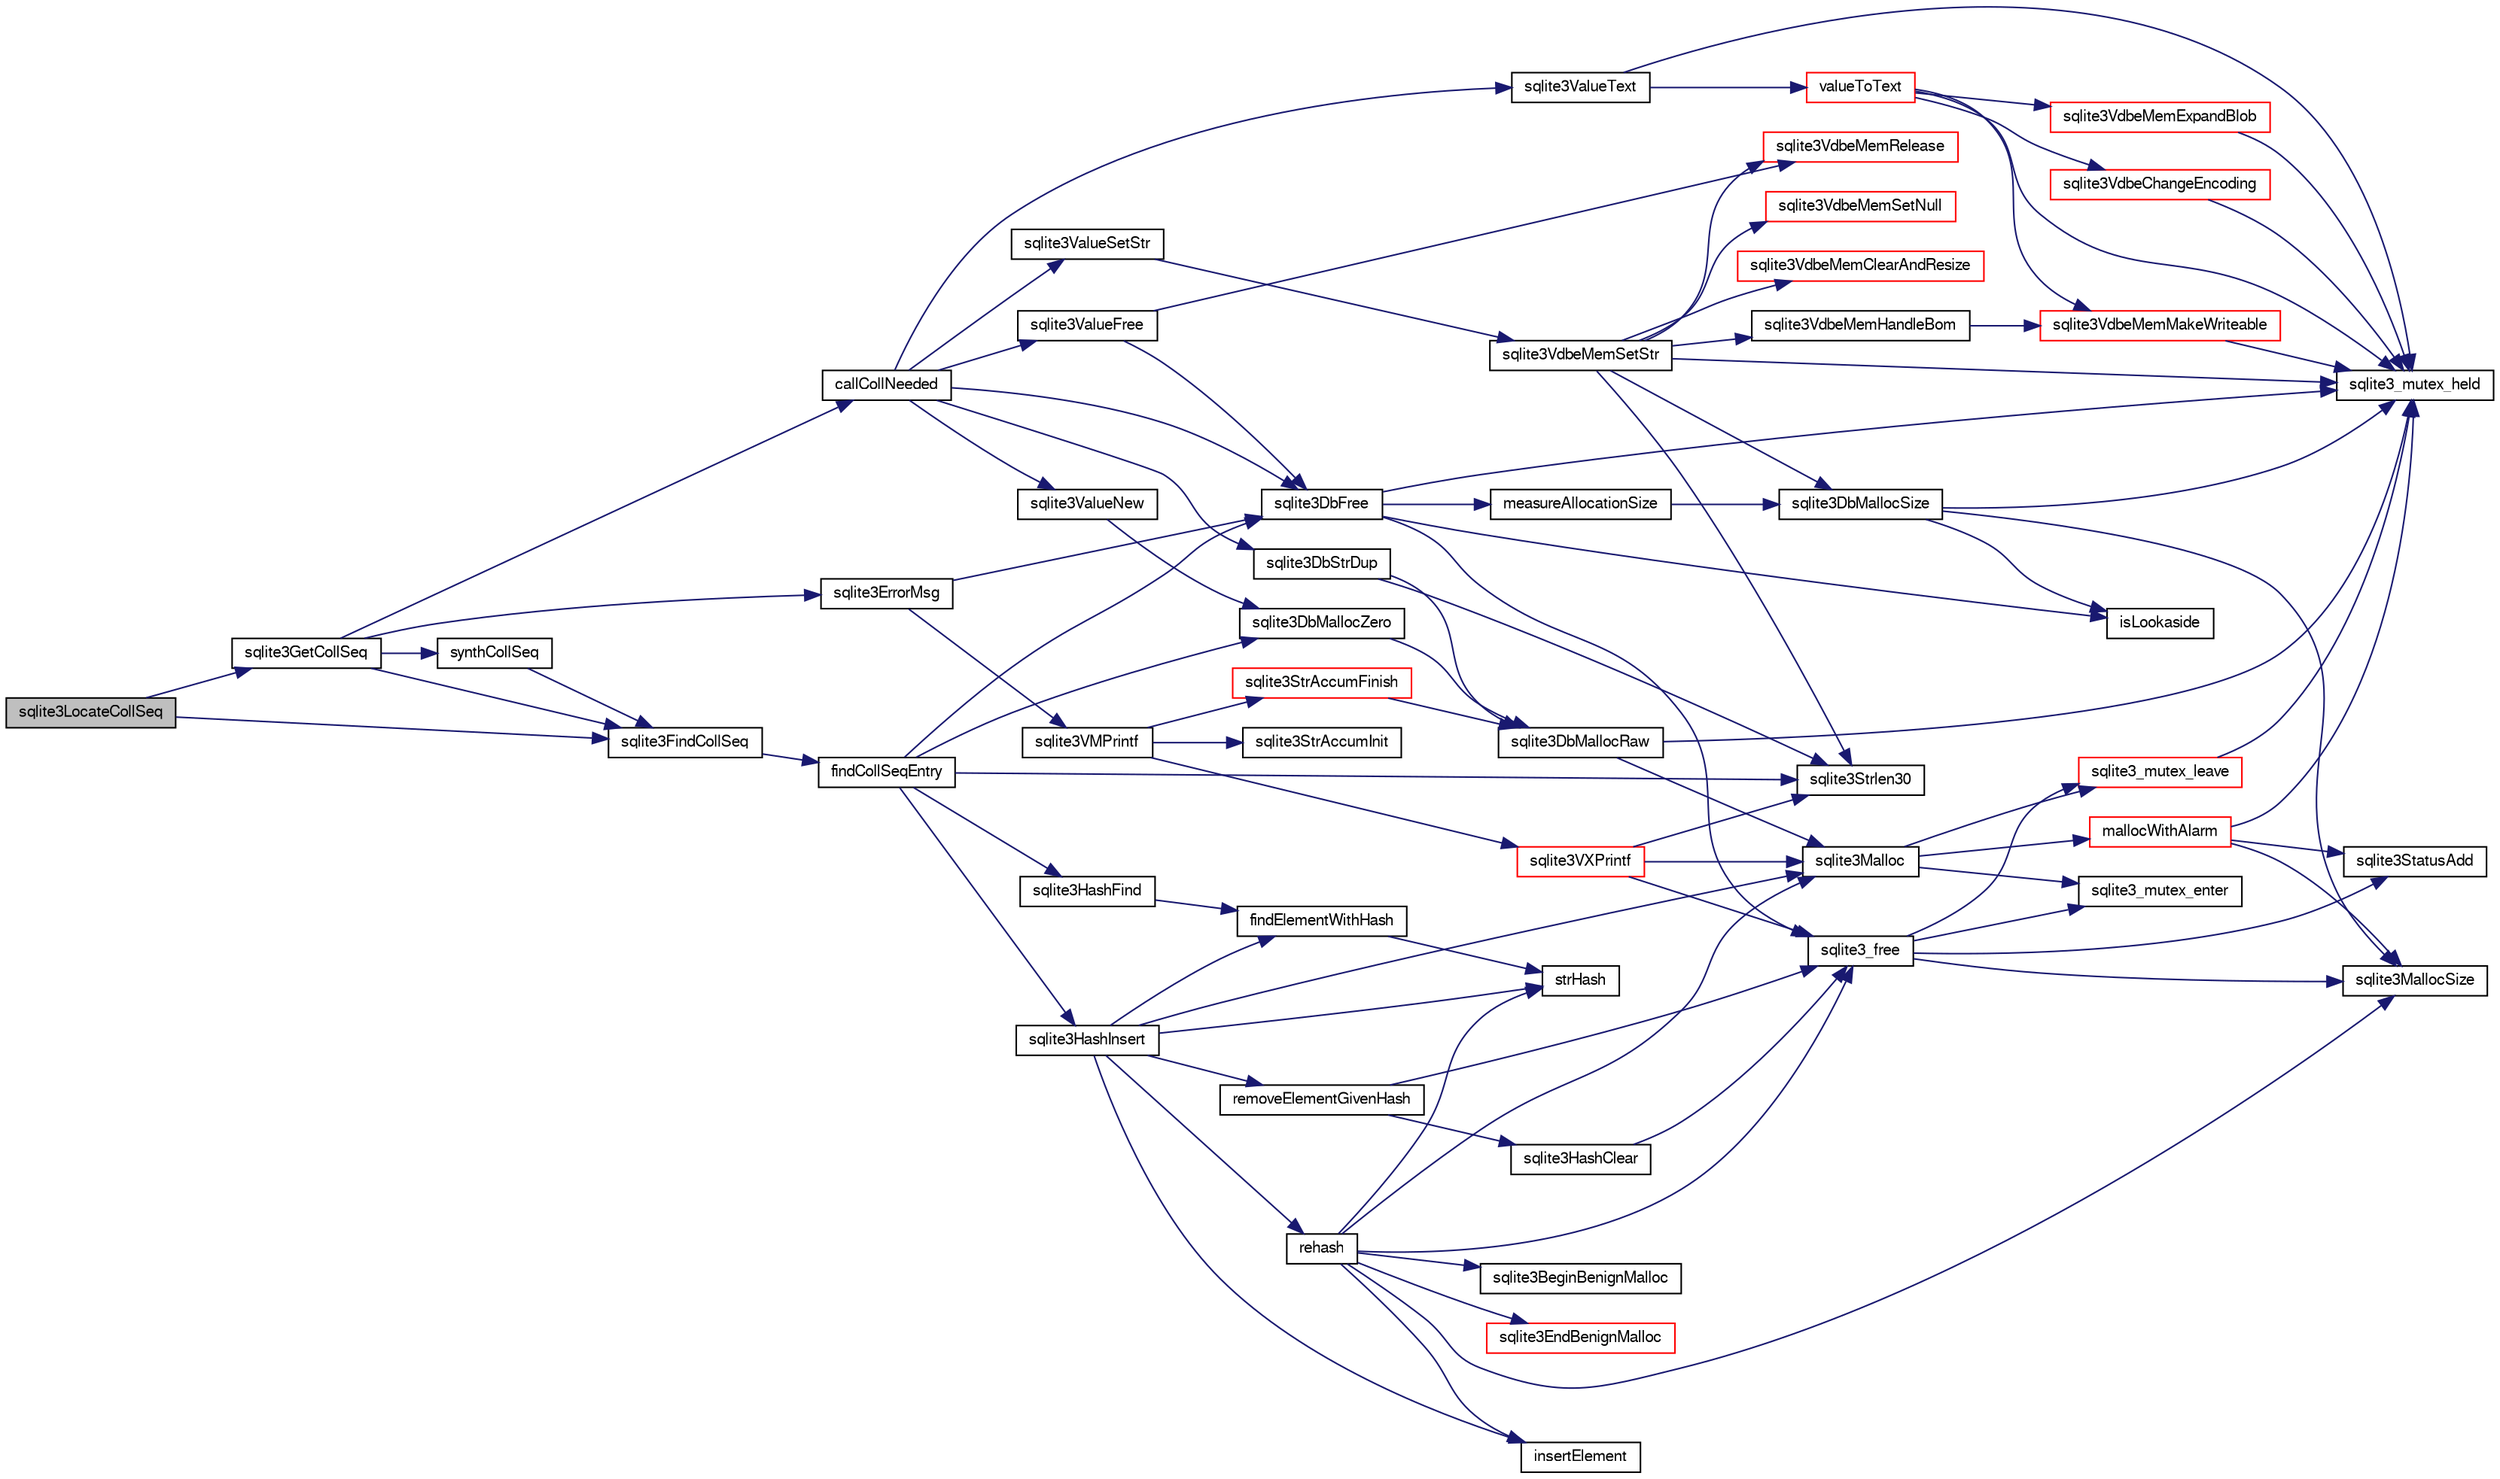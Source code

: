 digraph "sqlite3LocateCollSeq"
{
  edge [fontname="FreeSans",fontsize="10",labelfontname="FreeSans",labelfontsize="10"];
  node [fontname="FreeSans",fontsize="10",shape=record];
  rankdir="LR";
  Node576988 [label="sqlite3LocateCollSeq",height=0.2,width=0.4,color="black", fillcolor="grey75", style="filled", fontcolor="black"];
  Node576988 -> Node576989 [color="midnightblue",fontsize="10",style="solid",fontname="FreeSans"];
  Node576989 [label="sqlite3FindCollSeq",height=0.2,width=0.4,color="black", fillcolor="white", style="filled",URL="$sqlite3_8c.html#ac4f91d39f24a6435de12698fdb16bc14"];
  Node576989 -> Node576990 [color="midnightblue",fontsize="10",style="solid",fontname="FreeSans"];
  Node576990 [label="findCollSeqEntry",height=0.2,width=0.4,color="black", fillcolor="white", style="filled",URL="$sqlite3_8c.html#aaf9ae07c81dca508e137b5880e94aa98"];
  Node576990 -> Node576991 [color="midnightblue",fontsize="10",style="solid",fontname="FreeSans"];
  Node576991 [label="sqlite3HashFind",height=0.2,width=0.4,color="black", fillcolor="white", style="filled",URL="$sqlite3_8c.html#a8ca124229470a66b4c9c141ded48e2aa"];
  Node576991 -> Node576992 [color="midnightblue",fontsize="10",style="solid",fontname="FreeSans"];
  Node576992 [label="findElementWithHash",height=0.2,width=0.4,color="black", fillcolor="white", style="filled",URL="$sqlite3_8c.html#a75c0f574fa5d51702434c6e980d57d7f"];
  Node576992 -> Node576993 [color="midnightblue",fontsize="10",style="solid",fontname="FreeSans"];
  Node576993 [label="strHash",height=0.2,width=0.4,color="black", fillcolor="white", style="filled",URL="$sqlite3_8c.html#ad7193605dadc27cf291d54e15bdd011d"];
  Node576990 -> Node576994 [color="midnightblue",fontsize="10",style="solid",fontname="FreeSans"];
  Node576994 [label="sqlite3Strlen30",height=0.2,width=0.4,color="black", fillcolor="white", style="filled",URL="$sqlite3_8c.html#a3dcd80ba41f1a308193dee74857b62a7"];
  Node576990 -> Node576995 [color="midnightblue",fontsize="10",style="solid",fontname="FreeSans"];
  Node576995 [label="sqlite3DbMallocZero",height=0.2,width=0.4,color="black", fillcolor="white", style="filled",URL="$sqlite3_8c.html#a49cfebac9d6067a03442c92af73f33e4"];
  Node576995 -> Node576996 [color="midnightblue",fontsize="10",style="solid",fontname="FreeSans"];
  Node576996 [label="sqlite3DbMallocRaw",height=0.2,width=0.4,color="black", fillcolor="white", style="filled",URL="$sqlite3_8c.html#abbe8be0cf7175e11ddc3e2218fad924e"];
  Node576996 -> Node576997 [color="midnightblue",fontsize="10",style="solid",fontname="FreeSans"];
  Node576997 [label="sqlite3_mutex_held",height=0.2,width=0.4,color="black", fillcolor="white", style="filled",URL="$sqlite3_8c.html#acf77da68932b6bc163c5e68547ecc3e7"];
  Node576996 -> Node576998 [color="midnightblue",fontsize="10",style="solid",fontname="FreeSans"];
  Node576998 [label="sqlite3Malloc",height=0.2,width=0.4,color="black", fillcolor="white", style="filled",URL="$sqlite3_8c.html#a361a2eaa846b1885f123abe46f5d8b2b"];
  Node576998 -> Node576999 [color="midnightblue",fontsize="10",style="solid",fontname="FreeSans"];
  Node576999 [label="sqlite3_mutex_enter",height=0.2,width=0.4,color="black", fillcolor="white", style="filled",URL="$sqlite3_8c.html#a1c12cde690bd89f104de5cbad12a6bf5"];
  Node576998 -> Node577000 [color="midnightblue",fontsize="10",style="solid",fontname="FreeSans"];
  Node577000 [label="mallocWithAlarm",height=0.2,width=0.4,color="red", fillcolor="white", style="filled",URL="$sqlite3_8c.html#ab070d5cf8e48ec8a6a43cf025d48598b"];
  Node577000 -> Node576997 [color="midnightblue",fontsize="10",style="solid",fontname="FreeSans"];
  Node577000 -> Node577006 [color="midnightblue",fontsize="10",style="solid",fontname="FreeSans"];
  Node577006 [label="sqlite3MallocSize",height=0.2,width=0.4,color="black", fillcolor="white", style="filled",URL="$sqlite3_8c.html#acf5d2a5f35270bafb050bd2def576955"];
  Node577000 -> Node577007 [color="midnightblue",fontsize="10",style="solid",fontname="FreeSans"];
  Node577007 [label="sqlite3StatusAdd",height=0.2,width=0.4,color="black", fillcolor="white", style="filled",URL="$sqlite3_8c.html#afa029f93586aeab4cc85360905dae9cd"];
  Node576998 -> Node577004 [color="midnightblue",fontsize="10",style="solid",fontname="FreeSans"];
  Node577004 [label="sqlite3_mutex_leave",height=0.2,width=0.4,color="red", fillcolor="white", style="filled",URL="$sqlite3_8c.html#a5838d235601dbd3c1fa993555c6bcc93"];
  Node577004 -> Node576997 [color="midnightblue",fontsize="10",style="solid",fontname="FreeSans"];
  Node576990 -> Node577008 [color="midnightblue",fontsize="10",style="solid",fontname="FreeSans"];
  Node577008 [label="sqlite3HashInsert",height=0.2,width=0.4,color="black", fillcolor="white", style="filled",URL="$sqlite3_8c.html#aebbc6c13b3c139d5f3463938f441da3d"];
  Node577008 -> Node576992 [color="midnightblue",fontsize="10",style="solid",fontname="FreeSans"];
  Node577008 -> Node577009 [color="midnightblue",fontsize="10",style="solid",fontname="FreeSans"];
  Node577009 [label="removeElementGivenHash",height=0.2,width=0.4,color="black", fillcolor="white", style="filled",URL="$sqlite3_8c.html#a97ff4ac3846af0f8caf5426adfa2808a"];
  Node577009 -> Node577010 [color="midnightblue",fontsize="10",style="solid",fontname="FreeSans"];
  Node577010 [label="sqlite3_free",height=0.2,width=0.4,color="black", fillcolor="white", style="filled",URL="$sqlite3_8c.html#a6552349e36a8a691af5487999ab09519"];
  Node577010 -> Node576999 [color="midnightblue",fontsize="10",style="solid",fontname="FreeSans"];
  Node577010 -> Node577007 [color="midnightblue",fontsize="10",style="solid",fontname="FreeSans"];
  Node577010 -> Node577006 [color="midnightblue",fontsize="10",style="solid",fontname="FreeSans"];
  Node577010 -> Node577004 [color="midnightblue",fontsize="10",style="solid",fontname="FreeSans"];
  Node577009 -> Node577011 [color="midnightblue",fontsize="10",style="solid",fontname="FreeSans"];
  Node577011 [label="sqlite3HashClear",height=0.2,width=0.4,color="black", fillcolor="white", style="filled",URL="$sqlite3_8c.html#acc7a2dfa6603c59af14b3792fe463c73"];
  Node577011 -> Node577010 [color="midnightblue",fontsize="10",style="solid",fontname="FreeSans"];
  Node577008 -> Node576998 [color="midnightblue",fontsize="10",style="solid",fontname="FreeSans"];
  Node577008 -> Node577012 [color="midnightblue",fontsize="10",style="solid",fontname="FreeSans"];
  Node577012 [label="rehash",height=0.2,width=0.4,color="black", fillcolor="white", style="filled",URL="$sqlite3_8c.html#a4851529638f6c7af16239ee6e2dcc628"];
  Node577012 -> Node577013 [color="midnightblue",fontsize="10",style="solid",fontname="FreeSans"];
  Node577013 [label="sqlite3BeginBenignMalloc",height=0.2,width=0.4,color="black", fillcolor="white", style="filled",URL="$sqlite3_8c.html#a3344c0e2b1b6df701a1cb326602fac14"];
  Node577012 -> Node576998 [color="midnightblue",fontsize="10",style="solid",fontname="FreeSans"];
  Node577012 -> Node577014 [color="midnightblue",fontsize="10",style="solid",fontname="FreeSans"];
  Node577014 [label="sqlite3EndBenignMalloc",height=0.2,width=0.4,color="red", fillcolor="white", style="filled",URL="$sqlite3_8c.html#a4582127cc64d483dc66c7acf9d8d8fbb"];
  Node577012 -> Node577010 [color="midnightblue",fontsize="10",style="solid",fontname="FreeSans"];
  Node577012 -> Node577006 [color="midnightblue",fontsize="10",style="solid",fontname="FreeSans"];
  Node577012 -> Node576993 [color="midnightblue",fontsize="10",style="solid",fontname="FreeSans"];
  Node577012 -> Node577280 [color="midnightblue",fontsize="10",style="solid",fontname="FreeSans"];
  Node577280 [label="insertElement",height=0.2,width=0.4,color="black", fillcolor="white", style="filled",URL="$sqlite3_8c.html#a011f717fc5c46f03d78bf81b6714e0ee"];
  Node577008 -> Node576993 [color="midnightblue",fontsize="10",style="solid",fontname="FreeSans"];
  Node577008 -> Node577280 [color="midnightblue",fontsize="10",style="solid",fontname="FreeSans"];
  Node576990 -> Node577025 [color="midnightblue",fontsize="10",style="solid",fontname="FreeSans"];
  Node577025 [label="sqlite3DbFree",height=0.2,width=0.4,color="black", fillcolor="white", style="filled",URL="$sqlite3_8c.html#ac70ab821a6607b4a1b909582dc37a069"];
  Node577025 -> Node576997 [color="midnightblue",fontsize="10",style="solid",fontname="FreeSans"];
  Node577025 -> Node577026 [color="midnightblue",fontsize="10",style="solid",fontname="FreeSans"];
  Node577026 [label="measureAllocationSize",height=0.2,width=0.4,color="black", fillcolor="white", style="filled",URL="$sqlite3_8c.html#a45731e644a22fdb756e2b6337224217a"];
  Node577026 -> Node577027 [color="midnightblue",fontsize="10",style="solid",fontname="FreeSans"];
  Node577027 [label="sqlite3DbMallocSize",height=0.2,width=0.4,color="black", fillcolor="white", style="filled",URL="$sqlite3_8c.html#aa397e5a8a03495203a0767abf0a71f86"];
  Node577027 -> Node577006 [color="midnightblue",fontsize="10",style="solid",fontname="FreeSans"];
  Node577027 -> Node576997 [color="midnightblue",fontsize="10",style="solid",fontname="FreeSans"];
  Node577027 -> Node577028 [color="midnightblue",fontsize="10",style="solid",fontname="FreeSans"];
  Node577028 [label="isLookaside",height=0.2,width=0.4,color="black", fillcolor="white", style="filled",URL="$sqlite3_8c.html#a770fa05ff9717b75e16f4d968a77b897"];
  Node577025 -> Node577028 [color="midnightblue",fontsize="10",style="solid",fontname="FreeSans"];
  Node577025 -> Node577010 [color="midnightblue",fontsize="10",style="solid",fontname="FreeSans"];
  Node576988 -> Node577281 [color="midnightblue",fontsize="10",style="solid",fontname="FreeSans"];
  Node577281 [label="sqlite3GetCollSeq",height=0.2,width=0.4,color="black", fillcolor="white", style="filled",URL="$sqlite3_8c.html#a4ed2e10e20f9616894d068c6c73c3134"];
  Node577281 -> Node576989 [color="midnightblue",fontsize="10",style="solid",fontname="FreeSans"];
  Node577281 -> Node577282 [color="midnightblue",fontsize="10",style="solid",fontname="FreeSans"];
  Node577282 [label="callCollNeeded",height=0.2,width=0.4,color="black", fillcolor="white", style="filled",URL="$sqlite3_8c.html#a4b69d70c8956d161ab4ec05d87ae1054"];
  Node577282 -> Node577283 [color="midnightblue",fontsize="10",style="solid",fontname="FreeSans"];
  Node577283 [label="sqlite3DbStrDup",height=0.2,width=0.4,color="black", fillcolor="white", style="filled",URL="$sqlite3_8c.html#a0ec4772ee6de7316ecd1e6cabb1beeef"];
  Node577283 -> Node576994 [color="midnightblue",fontsize="10",style="solid",fontname="FreeSans"];
  Node577283 -> Node576996 [color="midnightblue",fontsize="10",style="solid",fontname="FreeSans"];
  Node577282 -> Node577025 [color="midnightblue",fontsize="10",style="solid",fontname="FreeSans"];
  Node577282 -> Node577284 [color="midnightblue",fontsize="10",style="solid",fontname="FreeSans"];
  Node577284 [label="sqlite3ValueNew",height=0.2,width=0.4,color="black", fillcolor="white", style="filled",URL="$sqlite3_8c.html#ad40a378778daff2d574bec905e35828b"];
  Node577284 -> Node576995 [color="midnightblue",fontsize="10",style="solid",fontname="FreeSans"];
  Node577282 -> Node577285 [color="midnightblue",fontsize="10",style="solid",fontname="FreeSans"];
  Node577285 [label="sqlite3ValueSetStr",height=0.2,width=0.4,color="black", fillcolor="white", style="filled",URL="$sqlite3_8c.html#a1fd40749f47941ee97ff6d798e2bc67e"];
  Node577285 -> Node577117 [color="midnightblue",fontsize="10",style="solid",fontname="FreeSans"];
  Node577117 [label="sqlite3VdbeMemSetStr",height=0.2,width=0.4,color="black", fillcolor="white", style="filled",URL="$sqlite3_8c.html#a9697bec7c3b512483638ea3646191d7d"];
  Node577117 -> Node576997 [color="midnightblue",fontsize="10",style="solid",fontname="FreeSans"];
  Node577117 -> Node577096 [color="midnightblue",fontsize="10",style="solid",fontname="FreeSans"];
  Node577096 [label="sqlite3VdbeMemSetNull",height=0.2,width=0.4,color="red", fillcolor="white", style="filled",URL="$sqlite3_8c.html#ae01092c23aebaf8a3ebdf3954609b410"];
  Node577117 -> Node576994 [color="midnightblue",fontsize="10",style="solid",fontname="FreeSans"];
  Node577117 -> Node577108 [color="midnightblue",fontsize="10",style="solid",fontname="FreeSans"];
  Node577108 [label="sqlite3VdbeMemClearAndResize",height=0.2,width=0.4,color="red", fillcolor="white", style="filled",URL="$sqlite3_8c.html#add082be4aa46084ecdf023cfac898231"];
  Node577117 -> Node577103 [color="midnightblue",fontsize="10",style="solid",fontname="FreeSans"];
  Node577103 [label="sqlite3VdbeMemRelease",height=0.2,width=0.4,color="red", fillcolor="white", style="filled",URL="$sqlite3_8c.html#a90606361dbeba88159fd6ff03fcc10cc"];
  Node577117 -> Node577027 [color="midnightblue",fontsize="10",style="solid",fontname="FreeSans"];
  Node577117 -> Node577118 [color="midnightblue",fontsize="10",style="solid",fontname="FreeSans"];
  Node577118 [label="sqlite3VdbeMemHandleBom",height=0.2,width=0.4,color="black", fillcolor="white", style="filled",URL="$sqlite3_8c.html#a8ac47607e6893715d335a0f6f4b58e3e"];
  Node577118 -> Node577102 [color="midnightblue",fontsize="10",style="solid",fontname="FreeSans"];
  Node577102 [label="sqlite3VdbeMemMakeWriteable",height=0.2,width=0.4,color="red", fillcolor="white", style="filled",URL="$sqlite3_8c.html#afabdd8032205a36c69ad191c6bbb6a34"];
  Node577102 -> Node576997 [color="midnightblue",fontsize="10",style="solid",fontname="FreeSans"];
  Node577282 -> Node577091 [color="midnightblue",fontsize="10",style="solid",fontname="FreeSans"];
  Node577091 [label="sqlite3ValueText",height=0.2,width=0.4,color="black", fillcolor="white", style="filled",URL="$sqlite3_8c.html#ad567a94e52d1adf81f4857fdba00a59b"];
  Node577091 -> Node576997 [color="midnightblue",fontsize="10",style="solid",fontname="FreeSans"];
  Node577091 -> Node577092 [color="midnightblue",fontsize="10",style="solid",fontname="FreeSans"];
  Node577092 [label="valueToText",height=0.2,width=0.4,color="red", fillcolor="white", style="filled",URL="$sqlite3_8c.html#abded1c4848e5c5901949c02af499044c"];
  Node577092 -> Node576997 [color="midnightblue",fontsize="10",style="solid",fontname="FreeSans"];
  Node577092 -> Node577093 [color="midnightblue",fontsize="10",style="solid",fontname="FreeSans"];
  Node577093 [label="sqlite3VdbeMemExpandBlob",height=0.2,width=0.4,color="red", fillcolor="white", style="filled",URL="$sqlite3_8c.html#afa1d06c05f058623f190c05aac4a5c7c"];
  Node577093 -> Node576997 [color="midnightblue",fontsize="10",style="solid",fontname="FreeSans"];
  Node577092 -> Node577100 [color="midnightblue",fontsize="10",style="solid",fontname="FreeSans"];
  Node577100 [label="sqlite3VdbeChangeEncoding",height=0.2,width=0.4,color="red", fillcolor="white", style="filled",URL="$sqlite3_8c.html#aa7cf8e488bf8cf9ec18528f52a40de31"];
  Node577100 -> Node576997 [color="midnightblue",fontsize="10",style="solid",fontname="FreeSans"];
  Node577092 -> Node577102 [color="midnightblue",fontsize="10",style="solid",fontname="FreeSans"];
  Node577282 -> Node577286 [color="midnightblue",fontsize="10",style="solid",fontname="FreeSans"];
  Node577286 [label="sqlite3ValueFree",height=0.2,width=0.4,color="black", fillcolor="white", style="filled",URL="$sqlite3_8c.html#afeed84c3f344a833d15c7209265dc520"];
  Node577286 -> Node577103 [color="midnightblue",fontsize="10",style="solid",fontname="FreeSans"];
  Node577286 -> Node577025 [color="midnightblue",fontsize="10",style="solid",fontname="FreeSans"];
  Node577281 -> Node577287 [color="midnightblue",fontsize="10",style="solid",fontname="FreeSans"];
  Node577287 [label="synthCollSeq",height=0.2,width=0.4,color="black", fillcolor="white", style="filled",URL="$sqlite3_8c.html#ac89143f2b98a9efb9f18bb326e271063"];
  Node577287 -> Node576989 [color="midnightblue",fontsize="10",style="solid",fontname="FreeSans"];
  Node577281 -> Node577288 [color="midnightblue",fontsize="10",style="solid",fontname="FreeSans"];
  Node577288 [label="sqlite3ErrorMsg",height=0.2,width=0.4,color="black", fillcolor="white", style="filled",URL="$sqlite3_8c.html#aee2798e173651adae0f9c85469f3457d"];
  Node577288 -> Node577262 [color="midnightblue",fontsize="10",style="solid",fontname="FreeSans"];
  Node577262 [label="sqlite3VMPrintf",height=0.2,width=0.4,color="black", fillcolor="white", style="filled",URL="$sqlite3_8c.html#a05535d0982ef06fbc2ee8195ebbae689"];
  Node577262 -> Node577018 [color="midnightblue",fontsize="10",style="solid",fontname="FreeSans"];
  Node577018 [label="sqlite3StrAccumInit",height=0.2,width=0.4,color="black", fillcolor="white", style="filled",URL="$sqlite3_8c.html#aabf95e113b9d54d519cd15a56215f560"];
  Node577262 -> Node577019 [color="midnightblue",fontsize="10",style="solid",fontname="FreeSans"];
  Node577019 [label="sqlite3VXPrintf",height=0.2,width=0.4,color="red", fillcolor="white", style="filled",URL="$sqlite3_8c.html#a63c25806c9bd4a2b76f9a0eb232c6bde"];
  Node577019 -> Node576998 [color="midnightblue",fontsize="10",style="solid",fontname="FreeSans"];
  Node577019 -> Node576994 [color="midnightblue",fontsize="10",style="solid",fontname="FreeSans"];
  Node577019 -> Node577010 [color="midnightblue",fontsize="10",style="solid",fontname="FreeSans"];
  Node577262 -> Node577111 [color="midnightblue",fontsize="10",style="solid",fontname="FreeSans"];
  Node577111 [label="sqlite3StrAccumFinish",height=0.2,width=0.4,color="red", fillcolor="white", style="filled",URL="$sqlite3_8c.html#adb7f26b10ac1b847db6f000ef4c2e2ba"];
  Node577111 -> Node576996 [color="midnightblue",fontsize="10",style="solid",fontname="FreeSans"];
  Node577288 -> Node577025 [color="midnightblue",fontsize="10",style="solid",fontname="FreeSans"];
}

